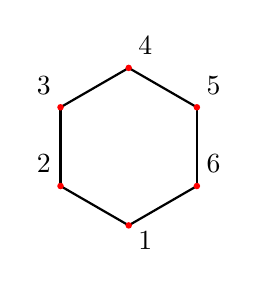% polymake for vecchia
% Fri May 23 16:11:19 2025
% unnamed

\begin{tikzpicture}[scale = 1,
                    color = {lightgray}]


  % DEF COORDINATES
  \coordinate (v0_unnamed__1) at (0.0, -1.0, -0);
  \coordinate (v1_unnamed__1) at (-0.866, -0.5, -0);
  \coordinate (v2_unnamed__1) at (-0.866, 0.5, 0);
  \coordinate (v3_unnamed__1) at (0.0, 1.0, 0);
  \coordinate (v4_unnamed__1) at (0.866, 0.5, 0);
  \coordinate (v5_unnamed__1) at (0.866, -0.5, -0);


  % VERTEXCOLOR
  \definecolor{vertexcolor_unnamed__1}{rgb}{ 1 0 0 }

  % DEF VERTEXSTYLES
  \tikzstyle{vertexstyle_unnamed__1_0} = [circle, scale=0.25, fill=vertexcolor_unnamed__1,label={[text=black, below right, align=left]:1},]
  \tikzstyle{vertexstyle_unnamed__1_1} = [circle, scale=0.25, fill=vertexcolor_unnamed__1,label={[text=black, above left, align=left]:2},]
  \tikzstyle{vertexstyle_unnamed__1_2} = [circle, scale=0.25, fill=vertexcolor_unnamed__1,label={[text=black, above left, align=left]:3},]
  \tikzstyle{vertexstyle_unnamed__1_3} = [circle, scale=0.25, fill=vertexcolor_unnamed__1,label={[text=black, above right, align=left]:4},]
  \tikzstyle{vertexstyle_unnamed__1_4} = [circle, scale=0.25, fill=vertexcolor_unnamed__1,label={[text=black, above right, align=left]:5},]
  \tikzstyle{vertexstyle_unnamed__1_5} = [circle, scale=0.25, fill=vertexcolor_unnamed__1,label={[text=black, above right, align=left]:6},]

  % EDGECOLOR
  \definecolor{edgecolor_unnamed__1}{rgb}{ 0 0 0 }
  \tikzstyle{edgestyle_unnamed__1} = [thick,color=edgecolor_unnamed__1]

  % EDGES

  \foreach \i/\k in {1/0,2/1,3/2,4/3,5/4,5/0} {
   \draw[edgestyle_unnamed__1] (v\i_unnamed__1) -- (v\k_unnamed__1);
  }


  % POINTS
  \foreach \i in {3,2,4,1,5,0} {
    \node at (v\i_unnamed__1) [vertexstyle_unnamed__1_\i] {};
  }


\end{tikzpicture}
